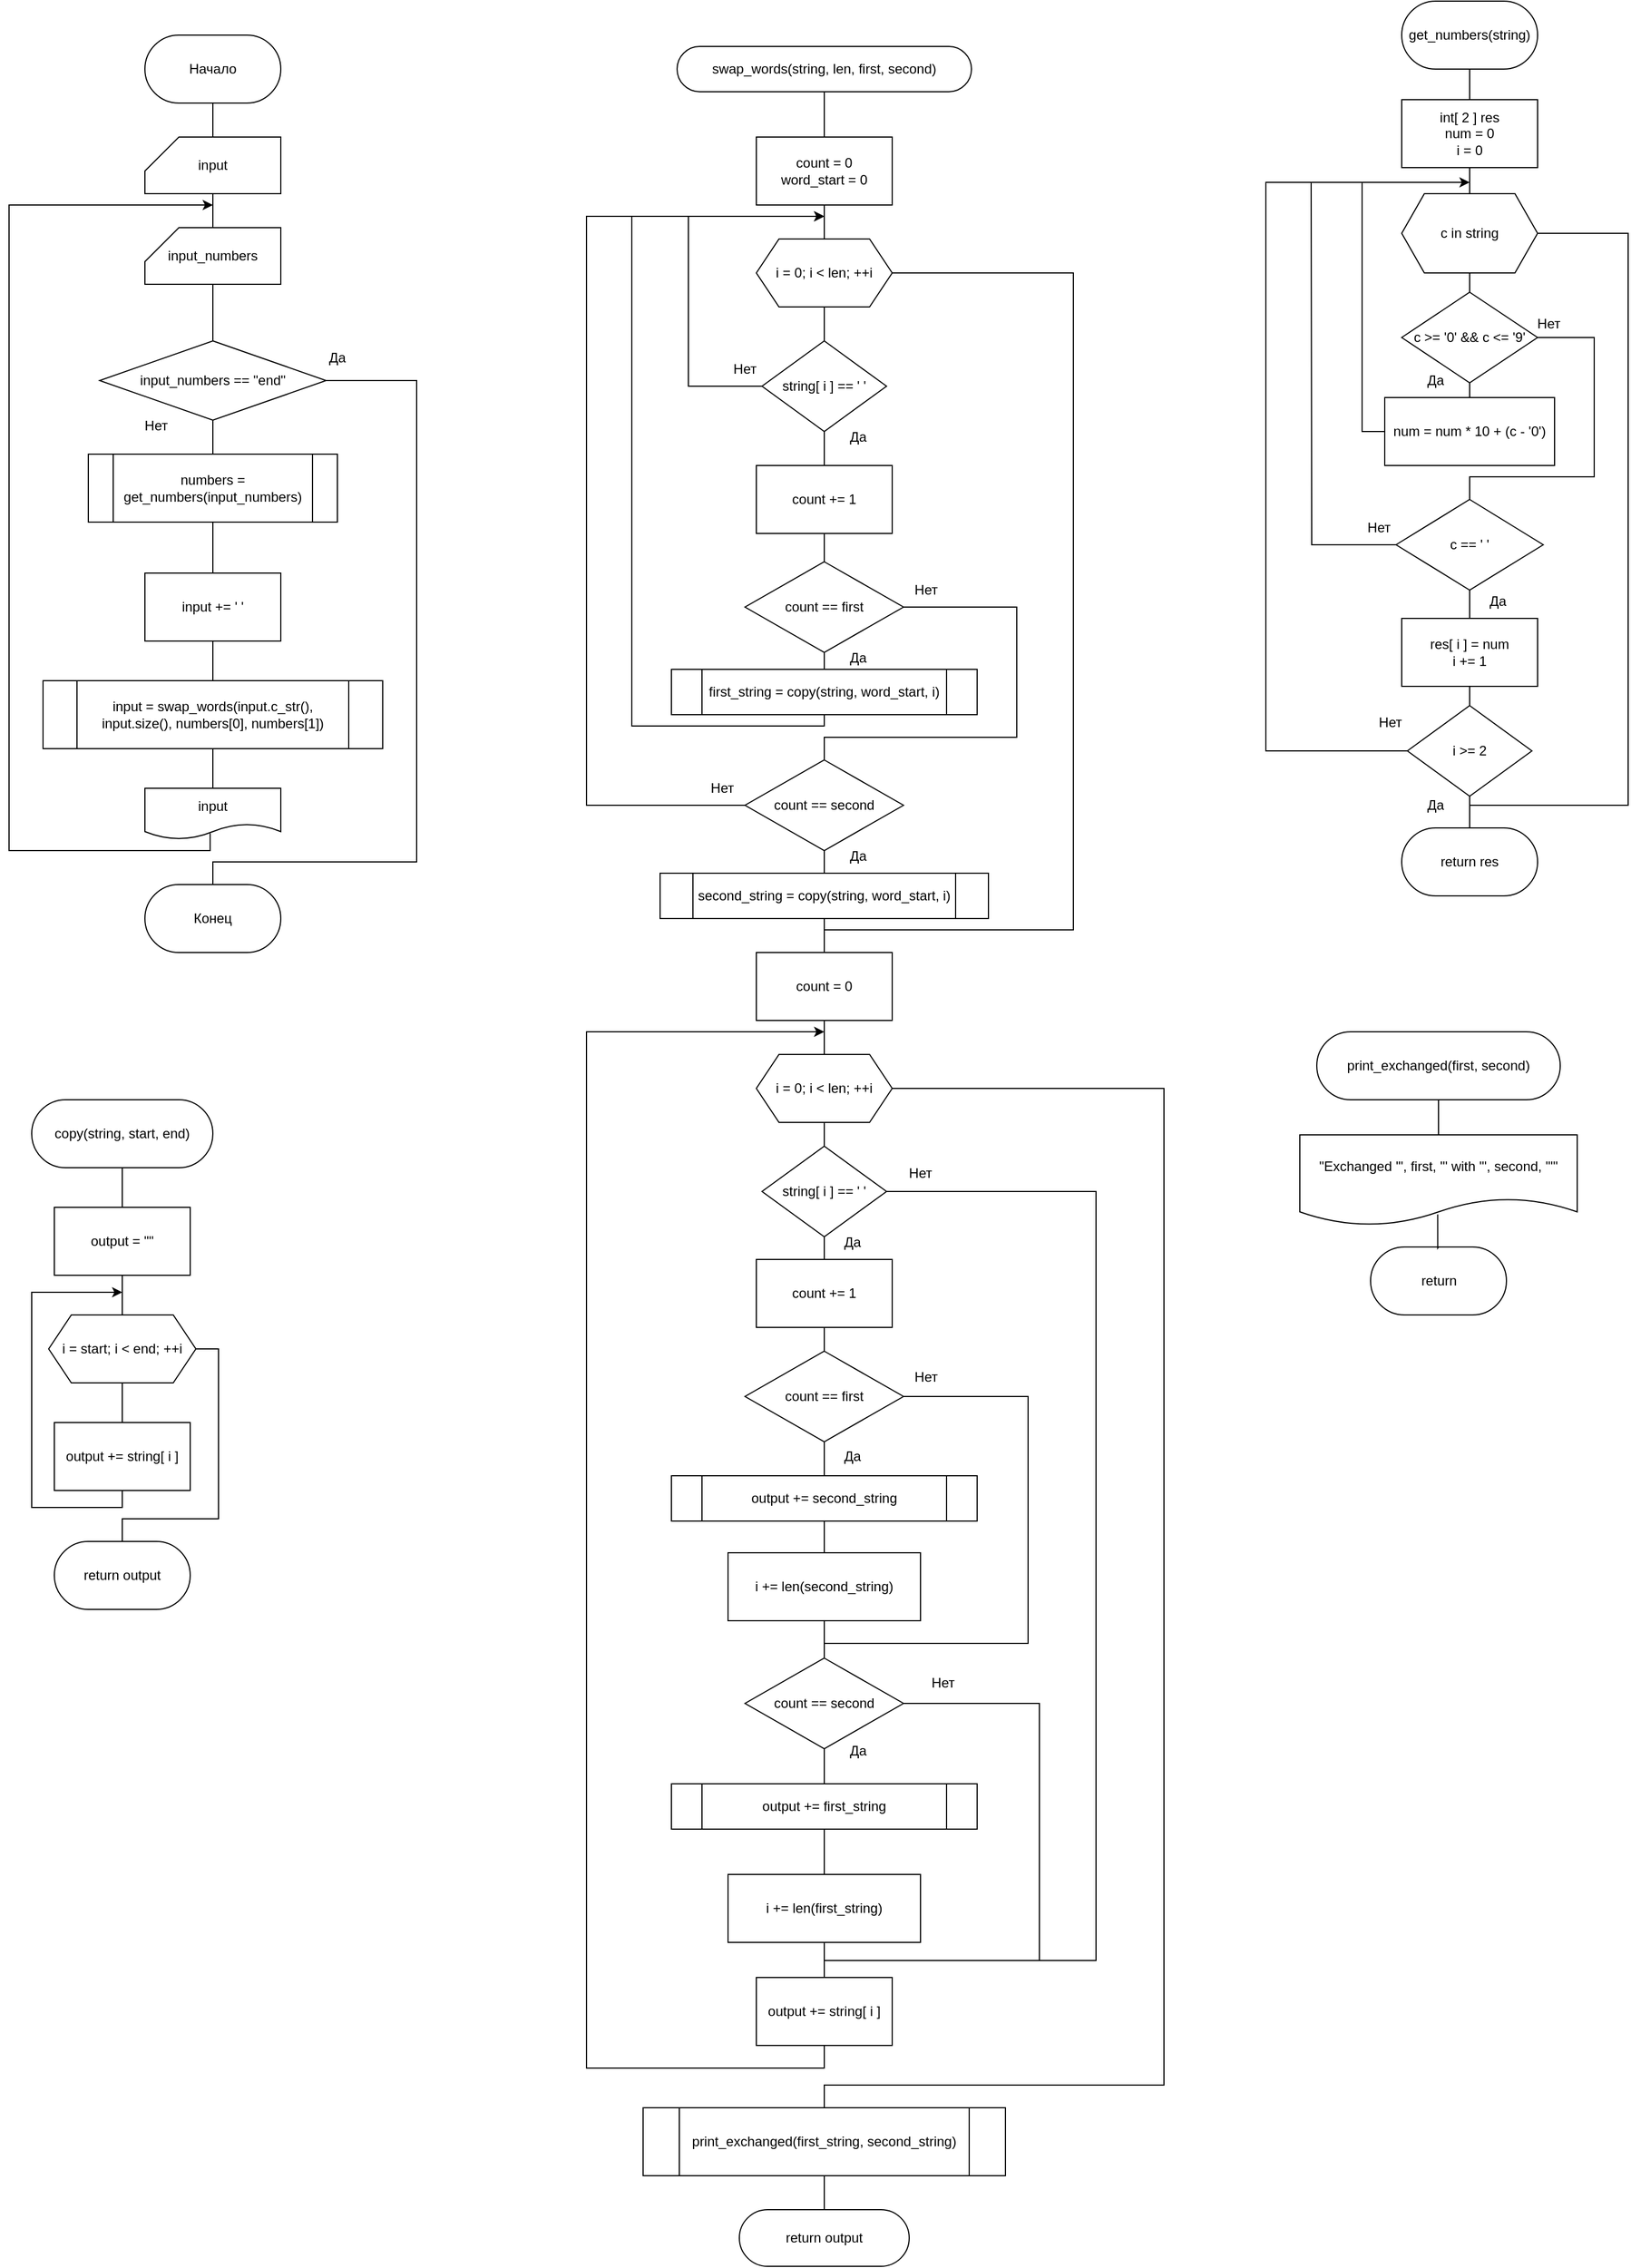 <mxfile version="21.0.6" type="device"><diagram id="POIDSK1yg0COuL8Pw3rK" name="Страница 1"><mxGraphModel dx="646" dy="357" grid="1" gridSize="10" guides="1" tooltips="1" connect="1" arrows="1" fold="1" page="1" pageScale="1" pageWidth="827" pageHeight="1169" math="0" shadow="0"><root><mxCell id="0"/><mxCell id="1" parent="0"/><mxCell id="yhi9LNw0S4OucdPFhqAO-11" style="edgeStyle=orthogonalEdgeStyle;rounded=0;orthogonalLoop=1;jettySize=auto;html=1;exitX=0.5;exitY=1;exitDx=0;exitDy=0;entryX=0.5;entryY=0;entryDx=0;entryDy=0;entryPerimeter=0;endArrow=none;endFill=0;" parent="1" source="yhi9LNw0S4OucdPFhqAO-1" target="yhi9LNw0S4OucdPFhqAO-5" edge="1"><mxGeometry relative="1" as="geometry"/></mxCell><mxCell id="yhi9LNw0S4OucdPFhqAO-1" value="Начало" style="rounded=1;whiteSpace=wrap;html=1;arcSize=50;" parent="1" vertex="1"><mxGeometry x="190" y="50" width="120" height="60" as="geometry"/></mxCell><mxCell id="yhi9LNw0S4OucdPFhqAO-2" value="Конец" style="rounded=1;whiteSpace=wrap;html=1;arcSize=50;" parent="1" vertex="1"><mxGeometry x="190" y="800" width="120" height="60" as="geometry"/></mxCell><mxCell id="yhi9LNw0S4OucdPFhqAO-13" style="edgeStyle=orthogonalEdgeStyle;rounded=0;orthogonalLoop=1;jettySize=auto;html=1;exitX=0.5;exitY=1;exitDx=0;exitDy=0;exitPerimeter=0;entryX=0.5;entryY=0;entryDx=0;entryDy=0;endArrow=none;endFill=0;" parent="1" source="yhi9LNw0S4OucdPFhqAO-3" target="yhi9LNw0S4OucdPFhqAO-6" edge="1"><mxGeometry relative="1" as="geometry"/></mxCell><mxCell id="yhi9LNw0S4OucdPFhqAO-3" value="input_numbers" style="shape=card;whiteSpace=wrap;html=1;" parent="1" vertex="1"><mxGeometry x="190" y="220" width="120" height="50" as="geometry"/></mxCell><mxCell id="yhi9LNw0S4OucdPFhqAO-12" style="edgeStyle=orthogonalEdgeStyle;rounded=0;orthogonalLoop=1;jettySize=auto;html=1;exitX=0.5;exitY=1;exitDx=0;exitDy=0;exitPerimeter=0;entryX=0.5;entryY=0;entryDx=0;entryDy=0;entryPerimeter=0;endArrow=none;endFill=0;" parent="1" source="yhi9LNw0S4OucdPFhqAO-5" target="yhi9LNw0S4OucdPFhqAO-3" edge="1"><mxGeometry relative="1" as="geometry"/></mxCell><mxCell id="yhi9LNw0S4OucdPFhqAO-5" value="input" style="shape=card;whiteSpace=wrap;html=1;" parent="1" vertex="1"><mxGeometry x="190" y="140" width="120" height="50" as="geometry"/></mxCell><mxCell id="yhi9LNw0S4OucdPFhqAO-14" style="edgeStyle=orthogonalEdgeStyle;rounded=0;orthogonalLoop=1;jettySize=auto;html=1;exitX=0.5;exitY=1;exitDx=0;exitDy=0;endArrow=none;endFill=0;" parent="1" source="yhi9LNw0S4OucdPFhqAO-6" target="yhi9LNw0S4OucdPFhqAO-7" edge="1"><mxGeometry relative="1" as="geometry"/></mxCell><mxCell id="yhi9LNw0S4OucdPFhqAO-21" style="edgeStyle=orthogonalEdgeStyle;rounded=0;orthogonalLoop=1;jettySize=auto;html=1;entryX=0.5;entryY=0;entryDx=0;entryDy=0;endArrow=none;endFill=0;" parent="1" source="yhi9LNw0S4OucdPFhqAO-6" target="yhi9LNw0S4OucdPFhqAO-2" edge="1"><mxGeometry relative="1" as="geometry"><Array as="points"><mxPoint x="430" y="355"/><mxPoint x="430" y="780"/><mxPoint x="250" y="780"/></Array></mxGeometry></mxCell><mxCell id="yhi9LNw0S4OucdPFhqAO-6" value="input_numbers == &quot;end&quot;" style="rhombus;whiteSpace=wrap;html=1;" parent="1" vertex="1"><mxGeometry x="150" y="320" width="200" height="70" as="geometry"/></mxCell><mxCell id="yhi9LNw0S4OucdPFhqAO-15" style="edgeStyle=orthogonalEdgeStyle;rounded=0;orthogonalLoop=1;jettySize=auto;html=1;exitX=0.5;exitY=1;exitDx=0;exitDy=0;entryX=0.5;entryY=0;entryDx=0;entryDy=0;endArrow=none;endFill=0;" parent="1" source="yhi9LNw0S4OucdPFhqAO-7" target="yhi9LNw0S4OucdPFhqAO-10" edge="1"><mxGeometry relative="1" as="geometry"/></mxCell><mxCell id="yhi9LNw0S4OucdPFhqAO-7" value="numbers = get_numbers(input_numbers)" style="shape=process;whiteSpace=wrap;html=1;backgroundOutline=1;" parent="1" vertex="1"><mxGeometry x="140" y="420" width="220" height="60" as="geometry"/></mxCell><mxCell id="yhi9LNw0S4OucdPFhqAO-17" style="edgeStyle=orthogonalEdgeStyle;rounded=0;orthogonalLoop=1;jettySize=auto;html=1;exitX=0.5;exitY=1;exitDx=0;exitDy=0;entryX=0.5;entryY=0;entryDx=0;entryDy=0;endArrow=none;endFill=0;" parent="1" source="yhi9LNw0S4OucdPFhqAO-8" target="yhi9LNw0S4OucdPFhqAO-9" edge="1"><mxGeometry relative="1" as="geometry"/></mxCell><mxCell id="yhi9LNw0S4OucdPFhqAO-8" value="input = swap_words(input.c_str(), input.size(), numbers[0], numbers[1])" style="shape=process;whiteSpace=wrap;html=1;backgroundOutline=1;" parent="1" vertex="1"><mxGeometry x="100" y="620" width="300" height="60" as="geometry"/></mxCell><mxCell id="yhi9LNw0S4OucdPFhqAO-20" style="edgeStyle=orthogonalEdgeStyle;rounded=0;orthogonalLoop=1;jettySize=auto;html=1;exitX=0.48;exitY=0.882;exitDx=0;exitDy=0;exitPerimeter=0;" parent="1" source="yhi9LNw0S4OucdPFhqAO-9" edge="1"><mxGeometry relative="1" as="geometry"><mxPoint x="250" y="200" as="targetPoint"/><Array as="points"><mxPoint x="248" y="770"/><mxPoint x="70" y="770"/><mxPoint x="70" y="200"/></Array></mxGeometry></mxCell><mxCell id="yhi9LNw0S4OucdPFhqAO-9" value="input" style="shape=document;whiteSpace=wrap;html=1;boundedLbl=1;" parent="1" vertex="1"><mxGeometry x="190" y="715" width="120" height="45" as="geometry"/></mxCell><mxCell id="yhi9LNw0S4OucdPFhqAO-16" style="edgeStyle=orthogonalEdgeStyle;rounded=0;orthogonalLoop=1;jettySize=auto;html=1;exitX=0.5;exitY=1;exitDx=0;exitDy=0;entryX=0.5;entryY=0;entryDx=0;entryDy=0;endArrow=none;endFill=0;" parent="1" source="yhi9LNw0S4OucdPFhqAO-10" target="yhi9LNw0S4OucdPFhqAO-8" edge="1"><mxGeometry relative="1" as="geometry"/></mxCell><mxCell id="yhi9LNw0S4OucdPFhqAO-10" value="input += ' '" style="rounded=0;whiteSpace=wrap;html=1;" parent="1" vertex="1"><mxGeometry x="190" y="525" width="120" height="60" as="geometry"/></mxCell><mxCell id="yhi9LNw0S4OucdPFhqAO-22" value="Да" style="text;html=1;strokeColor=none;fillColor=none;align=center;verticalAlign=middle;whiteSpace=wrap;rounded=0;" parent="1" vertex="1"><mxGeometry x="330" y="320" width="60" height="30" as="geometry"/></mxCell><mxCell id="yhi9LNw0S4OucdPFhqAO-23" value="Нет" style="text;html=1;strokeColor=none;fillColor=none;align=center;verticalAlign=middle;whiteSpace=wrap;rounded=0;" parent="1" vertex="1"><mxGeometry x="170" y="380" width="60" height="30" as="geometry"/></mxCell><mxCell id="dDMzZb2ftROIv1ziWnMI-1" style="edgeStyle=orthogonalEdgeStyle;rounded=0;orthogonalLoop=1;jettySize=auto;html=1;exitX=0.5;exitY=1;exitDx=0;exitDy=0;entryX=0.5;entryY=0;entryDx=0;entryDy=0;endArrow=none;endFill=0;" parent="1" source="yhi9LNw0S4OucdPFhqAO-24" target="yhi9LNw0S4OucdPFhqAO-27" edge="1"><mxGeometry relative="1" as="geometry"/></mxCell><mxCell id="yhi9LNw0S4OucdPFhqAO-24" value="swap_words(string, len, first, second)" style="rounded=1;whiteSpace=wrap;html=1;arcSize=50;" parent="1" vertex="1"><mxGeometry x="660" y="60" width="260" height="40" as="geometry"/></mxCell><mxCell id="dDMzZb2ftROIv1ziWnMI-3" value="" style="edgeStyle=orthogonalEdgeStyle;rounded=0;orthogonalLoop=1;jettySize=auto;html=1;endArrow=none;endFill=0;" parent="1" source="yhi9LNw0S4OucdPFhqAO-26" target="yhi9LNw0S4OucdPFhqAO-28" edge="1"><mxGeometry relative="1" as="geometry"/></mxCell><mxCell id="dDMzZb2ftROIv1ziWnMI-23" style="edgeStyle=orthogonalEdgeStyle;rounded=0;orthogonalLoop=1;jettySize=auto;html=1;exitX=1;exitY=0.5;exitDx=0;exitDy=0;entryX=0.5;entryY=0;entryDx=0;entryDy=0;endArrow=none;endFill=0;" parent="1" source="yhi9LNw0S4OucdPFhqAO-26" target="yhi9LNw0S4OucdPFhqAO-38" edge="1"><mxGeometry relative="1" as="geometry"><mxPoint x="970" y="872.222" as="targetPoint"/><Array as="points"><mxPoint x="1010" y="260"/><mxPoint x="1010" y="840"/><mxPoint x="790" y="840"/></Array></mxGeometry></mxCell><mxCell id="yhi9LNw0S4OucdPFhqAO-26" value="i = 0; i &amp;lt; len; ++i" style="shape=hexagon;perimeter=hexagonPerimeter2;whiteSpace=wrap;html=1;fixedSize=1;" parent="1" vertex="1"><mxGeometry x="730" y="230" width="120" height="60" as="geometry"/></mxCell><mxCell id="dDMzZb2ftROIv1ziWnMI-2" style="edgeStyle=orthogonalEdgeStyle;rounded=0;orthogonalLoop=1;jettySize=auto;html=1;exitX=0.5;exitY=1;exitDx=0;exitDy=0;entryX=0.5;entryY=0;entryDx=0;entryDy=0;endArrow=none;endFill=0;" parent="1" source="yhi9LNw0S4OucdPFhqAO-27" target="yhi9LNw0S4OucdPFhqAO-26" edge="1"><mxGeometry relative="1" as="geometry"/></mxCell><mxCell id="yhi9LNw0S4OucdPFhqAO-27" value="count = 0&lt;br&gt;word_start = 0" style="rounded=0;whiteSpace=wrap;html=1;" parent="1" vertex="1"><mxGeometry x="730" y="140" width="120" height="60" as="geometry"/></mxCell><mxCell id="dDMzZb2ftROIv1ziWnMI-4" style="edgeStyle=orthogonalEdgeStyle;rounded=0;orthogonalLoop=1;jettySize=auto;html=1;exitX=0.5;exitY=1;exitDx=0;exitDy=0;entryX=0.5;entryY=0;entryDx=0;entryDy=0;endArrow=none;endFill=0;" parent="1" source="yhi9LNw0S4OucdPFhqAO-28" target="yhi9LNw0S4OucdPFhqAO-29" edge="1"><mxGeometry relative="1" as="geometry"/></mxCell><mxCell id="dDMzZb2ftROIv1ziWnMI-16" style="edgeStyle=orthogonalEdgeStyle;rounded=0;orthogonalLoop=1;jettySize=auto;html=1;exitX=0;exitY=0.5;exitDx=0;exitDy=0;endArrow=none;endFill=0;" parent="1" source="yhi9LNw0S4OucdPFhqAO-28" edge="1"><mxGeometry relative="1" as="geometry"><mxPoint x="620" y="210" as="targetPoint"/><Array as="points"><mxPoint x="670" y="360"/><mxPoint x="670" y="210"/></Array></mxGeometry></mxCell><mxCell id="yhi9LNw0S4OucdPFhqAO-28" value="string[ i ] == ' '" style="rhombus;whiteSpace=wrap;html=1;" parent="1" vertex="1"><mxGeometry x="735" y="320" width="110" height="80" as="geometry"/></mxCell><mxCell id="dDMzZb2ftROIv1ziWnMI-5" style="edgeStyle=orthogonalEdgeStyle;rounded=0;orthogonalLoop=1;jettySize=auto;html=1;exitX=0.5;exitY=1;exitDx=0;exitDy=0;entryX=0.5;entryY=0;entryDx=0;entryDy=0;endArrow=none;endFill=0;" parent="1" source="yhi9LNw0S4OucdPFhqAO-29" target="yhi9LNw0S4OucdPFhqAO-30" edge="1"><mxGeometry relative="1" as="geometry"/></mxCell><mxCell id="yhi9LNw0S4OucdPFhqAO-29" value="count += 1" style="rounded=0;whiteSpace=wrap;html=1;" parent="1" vertex="1"><mxGeometry x="730" y="430" width="120" height="60" as="geometry"/></mxCell><mxCell id="dDMzZb2ftROIv1ziWnMI-6" style="edgeStyle=orthogonalEdgeStyle;rounded=0;orthogonalLoop=1;jettySize=auto;html=1;exitX=0.5;exitY=1;exitDx=0;exitDy=0;entryX=0.5;entryY=0;entryDx=0;entryDy=0;endArrow=none;endFill=0;" parent="1" source="yhi9LNw0S4OucdPFhqAO-30" target="yhi9LNw0S4OucdPFhqAO-31" edge="1"><mxGeometry relative="1" as="geometry"/></mxCell><mxCell id="dDMzZb2ftROIv1ziWnMI-8" style="edgeStyle=orthogonalEdgeStyle;rounded=0;orthogonalLoop=1;jettySize=auto;html=1;exitX=1;exitY=0.5;exitDx=0;exitDy=0;entryX=0.5;entryY=0;entryDx=0;entryDy=0;endArrow=none;endFill=0;" parent="1" source="yhi9LNw0S4OucdPFhqAO-30" target="yhi9LNw0S4OucdPFhqAO-32" edge="1"><mxGeometry relative="1" as="geometry"><Array as="points"><mxPoint x="960" y="555"/><mxPoint x="960" y="670"/><mxPoint x="790" y="670"/></Array></mxGeometry></mxCell><mxCell id="yhi9LNw0S4OucdPFhqAO-30" value="count == first" style="rhombus;whiteSpace=wrap;html=1;" parent="1" vertex="1"><mxGeometry x="720" y="515" width="140" height="80" as="geometry"/></mxCell><mxCell id="dDMzZb2ftROIv1ziWnMI-11" style="edgeStyle=orthogonalEdgeStyle;rounded=0;orthogonalLoop=1;jettySize=auto;html=1;exitX=0.5;exitY=1;exitDx=0;exitDy=0;" parent="1" source="yhi9LNw0S4OucdPFhqAO-31" edge="1"><mxGeometry relative="1" as="geometry"><mxPoint x="790" y="210" as="targetPoint"/><Array as="points"><mxPoint x="790" y="660"/><mxPoint x="620" y="660"/><mxPoint x="620" y="210"/></Array></mxGeometry></mxCell><mxCell id="yhi9LNw0S4OucdPFhqAO-31" value="first_string = copy(string, word_start, i)" style="shape=process;whiteSpace=wrap;html=1;backgroundOutline=1;" parent="1" vertex="1"><mxGeometry x="655" y="610" width="270" height="40" as="geometry"/></mxCell><mxCell id="dDMzZb2ftROIv1ziWnMI-9" style="edgeStyle=orthogonalEdgeStyle;rounded=0;orthogonalLoop=1;jettySize=auto;html=1;exitX=0.5;exitY=1;exitDx=0;exitDy=0;entryX=0.5;entryY=0;entryDx=0;entryDy=0;endArrow=none;endFill=0;" parent="1" source="yhi9LNw0S4OucdPFhqAO-32" target="yhi9LNw0S4OucdPFhqAO-33" edge="1"><mxGeometry relative="1" as="geometry"/></mxCell><mxCell id="dDMzZb2ftROIv1ziWnMI-14" style="edgeStyle=orthogonalEdgeStyle;rounded=0;orthogonalLoop=1;jettySize=auto;html=1;exitX=0;exitY=0.5;exitDx=0;exitDy=0;" parent="1" source="yhi9LNw0S4OucdPFhqAO-32" edge="1"><mxGeometry relative="1" as="geometry"><mxPoint x="790" y="210" as="targetPoint"/><Array as="points"><mxPoint x="580" y="730"/><mxPoint x="580" y="210"/></Array></mxGeometry></mxCell><mxCell id="yhi9LNw0S4OucdPFhqAO-32" value="count == second" style="rhombus;whiteSpace=wrap;html=1;" parent="1" vertex="1"><mxGeometry x="720" y="690" width="140" height="80" as="geometry"/></mxCell><mxCell id="dDMzZb2ftROIv1ziWnMI-10" style="edgeStyle=orthogonalEdgeStyle;rounded=0;orthogonalLoop=1;jettySize=auto;html=1;exitX=0.5;exitY=1;exitDx=0;exitDy=0;entryX=0.5;entryY=0;entryDx=0;entryDy=0;endArrow=none;endFill=0;" parent="1" source="yhi9LNw0S4OucdPFhqAO-33" target="yhi9LNw0S4OucdPFhqAO-38" edge="1"><mxGeometry relative="1" as="geometry"/></mxCell><mxCell id="yhi9LNw0S4OucdPFhqAO-33" value="second_string = copy(string, word_start, i)" style="shape=process;whiteSpace=wrap;html=1;backgroundOutline=1;" parent="1" vertex="1"><mxGeometry x="645" y="790" width="290" height="40" as="geometry"/></mxCell><mxCell id="dDMzZb2ftROIv1ziWnMI-25" style="edgeStyle=orthogonalEdgeStyle;rounded=0;orthogonalLoop=1;jettySize=auto;html=1;exitX=0.5;exitY=1;exitDx=0;exitDy=0;entryX=0.5;entryY=0;entryDx=0;entryDy=0;endArrow=none;endFill=0;" parent="1" source="yhi9LNw0S4OucdPFhqAO-34" target="yhi9LNw0S4OucdPFhqAO-36" edge="1"><mxGeometry relative="1" as="geometry"/></mxCell><mxCell id="dDMzZb2ftROIv1ziWnMI-38" style="edgeStyle=orthogonalEdgeStyle;rounded=0;orthogonalLoop=1;jettySize=auto;html=1;exitX=1;exitY=0.5;exitDx=0;exitDy=0;endArrow=none;endFill=0;entryX=0.5;entryY=0;entryDx=0;entryDy=0;" parent="1" source="yhi9LNw0S4OucdPFhqAO-34" target="9xX7VQITyvpJIPBMeSj--1" edge="1"><mxGeometry relative="1" as="geometry"><Array as="points"><mxPoint x="1090" y="980"/><mxPoint x="1090" y="1860"/><mxPoint x="790" y="1860"/></Array><mxPoint x="820" y="1870" as="targetPoint"/></mxGeometry></mxCell><mxCell id="yhi9LNw0S4OucdPFhqAO-34" value="i = 0; i &amp;lt; len; ++i" style="shape=hexagon;perimeter=hexagonPerimeter2;whiteSpace=wrap;html=1;fixedSize=1;" parent="1" vertex="1"><mxGeometry x="730" y="950" width="120" height="60" as="geometry"/></mxCell><mxCell id="dDMzZb2ftROIv1ziWnMI-26" style="edgeStyle=orthogonalEdgeStyle;rounded=0;orthogonalLoop=1;jettySize=auto;html=1;exitX=0.5;exitY=1;exitDx=0;exitDy=0;entryX=0.5;entryY=0;entryDx=0;entryDy=0;endArrow=none;endFill=0;" parent="1" source="yhi9LNw0S4OucdPFhqAO-36" target="yhi9LNw0S4OucdPFhqAO-37" edge="1"><mxGeometry relative="1" as="geometry"/></mxCell><mxCell id="dDMzZb2ftROIv1ziWnMI-35" style="edgeStyle=orthogonalEdgeStyle;rounded=0;orthogonalLoop=1;jettySize=auto;html=1;exitX=1;exitY=0.5;exitDx=0;exitDy=0;entryX=0.5;entryY=0;entryDx=0;entryDy=0;endArrow=none;endFill=0;" parent="1" source="yhi9LNw0S4OucdPFhqAO-36" target="yhi9LNw0S4OucdPFhqAO-46" edge="1"><mxGeometry relative="1" as="geometry"><Array as="points"><mxPoint x="1030" y="1071"/><mxPoint x="1030" y="1750"/><mxPoint x="790" y="1750"/></Array></mxGeometry></mxCell><mxCell id="yhi9LNw0S4OucdPFhqAO-36" value="string[ i ] == ' '" style="rhombus;whiteSpace=wrap;html=1;" parent="1" vertex="1"><mxGeometry x="735" y="1031" width="110" height="80" as="geometry"/></mxCell><mxCell id="dDMzZb2ftROIv1ziWnMI-28" style="edgeStyle=orthogonalEdgeStyle;rounded=0;orthogonalLoop=1;jettySize=auto;html=1;exitX=0.5;exitY=1;exitDx=0;exitDy=0;entryX=0.5;entryY=0;entryDx=0;entryDy=0;endArrow=none;endFill=0;" parent="1" source="yhi9LNw0S4OucdPFhqAO-37" target="yhi9LNw0S4OucdPFhqAO-39" edge="1"><mxGeometry relative="1" as="geometry"/></mxCell><mxCell id="yhi9LNw0S4OucdPFhqAO-37" value="count += 1" style="rounded=0;whiteSpace=wrap;html=1;" parent="1" vertex="1"><mxGeometry x="730" y="1131" width="120" height="60" as="geometry"/></mxCell><mxCell id="dDMzZb2ftROIv1ziWnMI-24" style="edgeStyle=orthogonalEdgeStyle;rounded=0;orthogonalLoop=1;jettySize=auto;html=1;exitX=0.5;exitY=1;exitDx=0;exitDy=0;entryX=0.5;entryY=0;entryDx=0;entryDy=0;endArrow=none;endFill=0;" parent="1" source="yhi9LNw0S4OucdPFhqAO-38" target="yhi9LNw0S4OucdPFhqAO-34" edge="1"><mxGeometry relative="1" as="geometry"/></mxCell><mxCell id="yhi9LNw0S4OucdPFhqAO-38" value="count = 0" style="rounded=0;whiteSpace=wrap;html=1;" parent="1" vertex="1"><mxGeometry x="730" y="860" width="120" height="60" as="geometry"/></mxCell><mxCell id="dDMzZb2ftROIv1ziWnMI-29" style="edgeStyle=orthogonalEdgeStyle;rounded=0;orthogonalLoop=1;jettySize=auto;html=1;exitX=0.5;exitY=1;exitDx=0;exitDy=0;entryX=0.5;entryY=0;entryDx=0;entryDy=0;endArrow=none;endFill=0;" parent="1" source="yhi9LNw0S4OucdPFhqAO-39" target="yhi9LNw0S4OucdPFhqAO-40" edge="1"><mxGeometry relative="1" as="geometry"/></mxCell><mxCell id="dDMzZb2ftROIv1ziWnMI-40" style="edgeStyle=orthogonalEdgeStyle;rounded=0;orthogonalLoop=1;jettySize=auto;html=1;exitX=1;exitY=0.5;exitDx=0;exitDy=0;endArrow=none;endFill=0;" parent="1" source="yhi9LNw0S4OucdPFhqAO-39" edge="1"><mxGeometry relative="1" as="geometry"><mxPoint x="790" y="1470" as="targetPoint"/><Array as="points"><mxPoint x="970" y="1252"/><mxPoint x="970" y="1470"/></Array></mxGeometry></mxCell><mxCell id="yhi9LNw0S4OucdPFhqAO-39" value="count == first" style="rhombus;whiteSpace=wrap;html=1;" parent="1" vertex="1"><mxGeometry x="720" y="1212" width="140" height="80" as="geometry"/></mxCell><mxCell id="dDMzZb2ftROIv1ziWnMI-30" value="" style="edgeStyle=orthogonalEdgeStyle;rounded=0;orthogonalLoop=1;jettySize=auto;html=1;endArrow=none;endFill=0;" parent="1" source="yhi9LNw0S4OucdPFhqAO-40" target="yhi9LNw0S4OucdPFhqAO-43" edge="1"><mxGeometry relative="1" as="geometry"/></mxCell><mxCell id="yhi9LNw0S4OucdPFhqAO-40" value="output += second_string" style="shape=process;whiteSpace=wrap;html=1;backgroundOutline=1;" parent="1" vertex="1"><mxGeometry x="655" y="1322" width="270" height="40" as="geometry"/></mxCell><mxCell id="dDMzZb2ftROIv1ziWnMI-33" style="edgeStyle=orthogonalEdgeStyle;rounded=0;orthogonalLoop=1;jettySize=auto;html=1;exitX=0.5;exitY=1;exitDx=0;exitDy=0;entryX=0.5;entryY=0;entryDx=0;entryDy=0;endArrow=none;endFill=0;" parent="1" source="yhi9LNw0S4OucdPFhqAO-41" target="yhi9LNw0S4OucdPFhqAO-44" edge="1"><mxGeometry relative="1" as="geometry"/></mxCell><mxCell id="dDMzZb2ftROIv1ziWnMI-37" style="edgeStyle=orthogonalEdgeStyle;rounded=0;orthogonalLoop=1;jettySize=auto;html=1;exitX=1;exitY=0.5;exitDx=0;exitDy=0;entryX=0.5;entryY=0;entryDx=0;entryDy=0;endArrow=none;endFill=0;" parent="1" source="yhi9LNw0S4OucdPFhqAO-41" target="yhi9LNw0S4OucdPFhqAO-46" edge="1"><mxGeometry relative="1" as="geometry"><Array as="points"><mxPoint x="980" y="1523"/><mxPoint x="980" y="1750"/><mxPoint x="790" y="1750"/></Array></mxGeometry></mxCell><mxCell id="yhi9LNw0S4OucdPFhqAO-41" value="count == second" style="rhombus;whiteSpace=wrap;html=1;" parent="1" vertex="1"><mxGeometry x="720" y="1483" width="140" height="80" as="geometry"/></mxCell><mxCell id="dDMzZb2ftROIv1ziWnMI-32" value="" style="edgeStyle=orthogonalEdgeStyle;rounded=0;orthogonalLoop=1;jettySize=auto;html=1;endArrow=none;endFill=0;" parent="1" source="yhi9LNw0S4OucdPFhqAO-43" target="yhi9LNw0S4OucdPFhqAO-41" edge="1"><mxGeometry relative="1" as="geometry"/></mxCell><mxCell id="yhi9LNw0S4OucdPFhqAO-43" value="i += len(second_string)" style="rounded=0;whiteSpace=wrap;html=1;" parent="1" vertex="1"><mxGeometry x="705" y="1390" width="170" height="60" as="geometry"/></mxCell><mxCell id="dDMzZb2ftROIv1ziWnMI-34" value="" style="edgeStyle=orthogonalEdgeStyle;rounded=0;orthogonalLoop=1;jettySize=auto;html=1;endArrow=none;endFill=0;" parent="1" source="yhi9LNw0S4OucdPFhqAO-44" target="yhi9LNw0S4OucdPFhqAO-45" edge="1"><mxGeometry relative="1" as="geometry"/></mxCell><mxCell id="yhi9LNw0S4OucdPFhqAO-44" value="output += first_string" style="shape=process;whiteSpace=wrap;html=1;backgroundOutline=1;" parent="1" vertex="1"><mxGeometry x="655" y="1594" width="270" height="40" as="geometry"/></mxCell><mxCell id="dDMzZb2ftROIv1ziWnMI-36" style="edgeStyle=orthogonalEdgeStyle;rounded=0;orthogonalLoop=1;jettySize=auto;html=1;exitX=0.5;exitY=1;exitDx=0;exitDy=0;entryX=0.5;entryY=0;entryDx=0;entryDy=0;endArrow=none;endFill=0;" parent="1" source="yhi9LNw0S4OucdPFhqAO-45" target="yhi9LNw0S4OucdPFhqAO-46" edge="1"><mxGeometry relative="1" as="geometry"/></mxCell><mxCell id="yhi9LNw0S4OucdPFhqAO-45" value="i += len(first_string)" style="rounded=0;whiteSpace=wrap;html=1;" parent="1" vertex="1"><mxGeometry x="705" y="1674" width="170" height="60" as="geometry"/></mxCell><mxCell id="dDMzZb2ftROIv1ziWnMI-39" style="edgeStyle=orthogonalEdgeStyle;rounded=0;orthogonalLoop=1;jettySize=auto;html=1;exitX=0.5;exitY=1;exitDx=0;exitDy=0;" parent="1" source="yhi9LNw0S4OucdPFhqAO-46" edge="1"><mxGeometry relative="1" as="geometry"><mxPoint x="790" y="930" as="targetPoint"/><Array as="points"><mxPoint x="790" y="1845"/><mxPoint x="580" y="1845"/><mxPoint x="580" y="930"/></Array></mxGeometry></mxCell><mxCell id="yhi9LNw0S4OucdPFhqAO-46" value="output += string[ i ]" style="rounded=0;whiteSpace=wrap;html=1;" parent="1" vertex="1"><mxGeometry x="730" y="1765" width="120" height="60" as="geometry"/></mxCell><mxCell id="yhi9LNw0S4OucdPFhqAO-47" value="return output" style="rounded=1;whiteSpace=wrap;html=1;arcSize=50;" parent="1" vertex="1"><mxGeometry x="715" y="1970" width="150" height="50" as="geometry"/></mxCell><mxCell id="dDMzZb2ftROIv1ziWnMI-17" value="Да" style="text;html=1;strokeColor=none;fillColor=none;align=center;verticalAlign=middle;whiteSpace=wrap;rounded=0;" parent="1" vertex="1"><mxGeometry x="790" y="390" width="60" height="30" as="geometry"/></mxCell><mxCell id="dDMzZb2ftROIv1ziWnMI-18" value="Да" style="text;html=1;strokeColor=none;fillColor=none;align=center;verticalAlign=middle;whiteSpace=wrap;rounded=0;" parent="1" vertex="1"><mxGeometry x="790" y="585" width="60" height="30" as="geometry"/></mxCell><mxCell id="dDMzZb2ftROIv1ziWnMI-19" value="Да" style="text;html=1;strokeColor=none;fillColor=none;align=center;verticalAlign=middle;whiteSpace=wrap;rounded=0;" parent="1" vertex="1"><mxGeometry x="790" y="760" width="60" height="30" as="geometry"/></mxCell><mxCell id="dDMzZb2ftROIv1ziWnMI-20" value="Нет" style="text;html=1;strokeColor=none;fillColor=none;align=center;verticalAlign=middle;whiteSpace=wrap;rounded=0;" parent="1" vertex="1"><mxGeometry x="670" y="700" width="60" height="30" as="geometry"/></mxCell><mxCell id="dDMzZb2ftROIv1ziWnMI-21" value="Нет" style="text;html=1;strokeColor=none;fillColor=none;align=center;verticalAlign=middle;whiteSpace=wrap;rounded=0;" parent="1" vertex="1"><mxGeometry x="850" y="525" width="60" height="30" as="geometry"/></mxCell><mxCell id="dDMzZb2ftROIv1ziWnMI-22" value="Нет" style="text;html=1;strokeColor=none;fillColor=none;align=center;verticalAlign=middle;whiteSpace=wrap;rounded=0;" parent="1" vertex="1"><mxGeometry x="690" y="330" width="60" height="30" as="geometry"/></mxCell><mxCell id="dDMzZb2ftROIv1ziWnMI-41" value="Да" style="text;html=1;strokeColor=none;fillColor=none;align=center;verticalAlign=middle;whiteSpace=wrap;rounded=0;" parent="1" vertex="1"><mxGeometry x="785" y="1101" width="60" height="30" as="geometry"/></mxCell><mxCell id="dDMzZb2ftROIv1ziWnMI-42" value="Да" style="text;html=1;strokeColor=none;fillColor=none;align=center;verticalAlign=middle;whiteSpace=wrap;rounded=0;" parent="1" vertex="1"><mxGeometry x="785" y="1290" width="60" height="30" as="geometry"/></mxCell><mxCell id="dDMzZb2ftROIv1ziWnMI-43" value="Да" style="text;html=1;strokeColor=none;fillColor=none;align=center;verticalAlign=middle;whiteSpace=wrap;rounded=0;" parent="1" vertex="1"><mxGeometry x="790" y="1550" width="60" height="30" as="geometry"/></mxCell><mxCell id="dDMzZb2ftROIv1ziWnMI-44" value="Нет" style="text;html=1;strokeColor=none;fillColor=none;align=center;verticalAlign=middle;whiteSpace=wrap;rounded=0;" parent="1" vertex="1"><mxGeometry x="845" y="1040" width="60" height="30" as="geometry"/></mxCell><mxCell id="dDMzZb2ftROIv1ziWnMI-45" value="Нет" style="text;html=1;strokeColor=none;fillColor=none;align=center;verticalAlign=middle;whiteSpace=wrap;rounded=0;" parent="1" vertex="1"><mxGeometry x="850" y="1220" width="60" height="30" as="geometry"/></mxCell><mxCell id="dDMzZb2ftROIv1ziWnMI-46" value="Нет" style="text;html=1;strokeColor=none;fillColor=none;align=center;verticalAlign=middle;whiteSpace=wrap;rounded=0;" parent="1" vertex="1"><mxGeometry x="865" y="1490" width="60" height="30" as="geometry"/></mxCell><mxCell id="dDMzZb2ftROIv1ziWnMI-52" style="edgeStyle=orthogonalEdgeStyle;rounded=0;orthogonalLoop=1;jettySize=auto;html=1;exitX=0.5;exitY=1;exitDx=0;exitDy=0;entryX=0.5;entryY=0;entryDx=0;entryDy=0;endArrow=none;endFill=0;" parent="1" source="dDMzZb2ftROIv1ziWnMI-47" target="dDMzZb2ftROIv1ziWnMI-48" edge="1"><mxGeometry relative="1" as="geometry"/></mxCell><mxCell id="dDMzZb2ftROIv1ziWnMI-47" value="copy(string, start, end)" style="rounded=1;whiteSpace=wrap;html=1;arcSize=50;" parent="1" vertex="1"><mxGeometry x="90" y="990" width="160" height="60" as="geometry"/></mxCell><mxCell id="dDMzZb2ftROIv1ziWnMI-53" style="edgeStyle=orthogonalEdgeStyle;rounded=0;orthogonalLoop=1;jettySize=auto;html=1;exitX=0.5;exitY=1;exitDx=0;exitDy=0;entryX=0.5;entryY=0;entryDx=0;entryDy=0;endArrow=none;endFill=0;" parent="1" source="dDMzZb2ftROIv1ziWnMI-48" target="dDMzZb2ftROIv1ziWnMI-49" edge="1"><mxGeometry relative="1" as="geometry"/></mxCell><mxCell id="dDMzZb2ftROIv1ziWnMI-48" value="output = &quot;&quot;" style="rounded=0;whiteSpace=wrap;html=1;" parent="1" vertex="1"><mxGeometry x="110" y="1085" width="120" height="60" as="geometry"/></mxCell><mxCell id="dDMzZb2ftROIv1ziWnMI-54" style="edgeStyle=orthogonalEdgeStyle;rounded=0;orthogonalLoop=1;jettySize=auto;html=1;exitX=0.5;exitY=1;exitDx=0;exitDy=0;entryX=0.5;entryY=0;entryDx=0;entryDy=0;endArrow=none;endFill=0;" parent="1" source="dDMzZb2ftROIv1ziWnMI-49" target="dDMzZb2ftROIv1ziWnMI-50" edge="1"><mxGeometry relative="1" as="geometry"/></mxCell><mxCell id="dDMzZb2ftROIv1ziWnMI-56" style="edgeStyle=orthogonalEdgeStyle;rounded=0;orthogonalLoop=1;jettySize=auto;html=1;exitX=1;exitY=0.5;exitDx=0;exitDy=0;entryX=0.5;entryY=0;entryDx=0;entryDy=0;endArrow=none;endFill=0;" parent="1" source="dDMzZb2ftROIv1ziWnMI-49" target="dDMzZb2ftROIv1ziWnMI-51" edge="1"><mxGeometry relative="1" as="geometry"><Array as="points"><mxPoint x="255" y="1210"/><mxPoint x="255" y="1360"/><mxPoint x="170" y="1360"/></Array></mxGeometry></mxCell><mxCell id="dDMzZb2ftROIv1ziWnMI-49" value="i = start; i &amp;lt; end; ++i" style="shape=hexagon;perimeter=hexagonPerimeter2;whiteSpace=wrap;html=1;fixedSize=1;" parent="1" vertex="1"><mxGeometry x="105" y="1180" width="130" height="60" as="geometry"/></mxCell><mxCell id="dDMzZb2ftROIv1ziWnMI-55" style="edgeStyle=orthogonalEdgeStyle;rounded=0;orthogonalLoop=1;jettySize=auto;html=1;exitX=0.5;exitY=1;exitDx=0;exitDy=0;" parent="1" source="dDMzZb2ftROIv1ziWnMI-50" edge="1"><mxGeometry relative="1" as="geometry"><mxPoint x="170" y="1160" as="targetPoint"/><Array as="points"><mxPoint x="170" y="1350"/><mxPoint x="90" y="1350"/><mxPoint x="90" y="1160"/></Array></mxGeometry></mxCell><mxCell id="dDMzZb2ftROIv1ziWnMI-50" value="output += string[ i ]" style="rounded=0;whiteSpace=wrap;html=1;" parent="1" vertex="1"><mxGeometry x="110" y="1275" width="120" height="60" as="geometry"/></mxCell><mxCell id="dDMzZb2ftROIv1ziWnMI-51" value="return output" style="rounded=1;whiteSpace=wrap;html=1;arcSize=50;" parent="1" vertex="1"><mxGeometry x="110" y="1380" width="120" height="60" as="geometry"/></mxCell><mxCell id="dDMzZb2ftROIv1ziWnMI-66" style="edgeStyle=orthogonalEdgeStyle;rounded=0;orthogonalLoop=1;jettySize=auto;html=1;exitX=0.5;exitY=1;exitDx=0;exitDy=0;entryX=0.5;entryY=0;entryDx=0;entryDy=0;endArrow=none;endFill=0;" parent="1" source="dDMzZb2ftROIv1ziWnMI-57" target="dDMzZb2ftROIv1ziWnMI-58" edge="1"><mxGeometry relative="1" as="geometry"/></mxCell><mxCell id="dDMzZb2ftROIv1ziWnMI-57" value="get_numbers(string)" style="rounded=1;whiteSpace=wrap;html=1;arcSize=50;" parent="1" vertex="1"><mxGeometry x="1300" y="20" width="120" height="60" as="geometry"/></mxCell><mxCell id="dDMzZb2ftROIv1ziWnMI-67" style="edgeStyle=orthogonalEdgeStyle;rounded=0;orthogonalLoop=1;jettySize=auto;html=1;exitX=0.5;exitY=1;exitDx=0;exitDy=0;entryX=0.5;entryY=0;entryDx=0;entryDy=0;endArrow=none;endFill=0;" parent="1" source="dDMzZb2ftROIv1ziWnMI-58" target="dDMzZb2ftROIv1ziWnMI-64" edge="1"><mxGeometry relative="1" as="geometry"/></mxCell><mxCell id="dDMzZb2ftROIv1ziWnMI-58" value="int[ 2 ] res&lt;br&gt;num = 0&lt;br&gt;i = 0" style="rounded=0;whiteSpace=wrap;html=1;" parent="1" vertex="1"><mxGeometry x="1300" y="107" width="120" height="60" as="geometry"/></mxCell><mxCell id="dDMzZb2ftROIv1ziWnMI-69" style="edgeStyle=orthogonalEdgeStyle;rounded=0;orthogonalLoop=1;jettySize=auto;html=1;exitX=0.5;exitY=1;exitDx=0;exitDy=0;entryX=0.5;entryY=0;entryDx=0;entryDy=0;endArrow=none;endFill=0;" parent="1" source="dDMzZb2ftROIv1ziWnMI-59" target="dDMzZb2ftROIv1ziWnMI-61" edge="1"><mxGeometry relative="1" as="geometry"/></mxCell><mxCell id="dDMzZb2ftROIv1ziWnMI-70" style="edgeStyle=orthogonalEdgeStyle;rounded=0;orthogonalLoop=1;jettySize=auto;html=1;exitX=1;exitY=0.5;exitDx=0;exitDy=0;entryX=0.5;entryY=0;entryDx=0;entryDy=0;endArrow=none;endFill=0;" parent="1" source="dDMzZb2ftROIv1ziWnMI-59" target="dDMzZb2ftROIv1ziWnMI-60" edge="1"><mxGeometry relative="1" as="geometry"><Array as="points"><mxPoint x="1470" y="317"/><mxPoint x="1470" y="440"/><mxPoint x="1360" y="440"/></Array></mxGeometry></mxCell><mxCell id="dDMzZb2ftROIv1ziWnMI-59" value="c &amp;gt;= '0' &amp;amp;&amp;amp; c &amp;lt;= '9'" style="rhombus;whiteSpace=wrap;html=1;" parent="1" vertex="1"><mxGeometry x="1300" y="277" width="120" height="80" as="geometry"/></mxCell><mxCell id="dDMzZb2ftROIv1ziWnMI-72" style="edgeStyle=orthogonalEdgeStyle;rounded=0;orthogonalLoop=1;jettySize=auto;html=1;exitX=0.5;exitY=1;exitDx=0;exitDy=0;entryX=0.5;entryY=0;entryDx=0;entryDy=0;endArrow=none;endFill=0;" parent="1" source="dDMzZb2ftROIv1ziWnMI-60" target="dDMzZb2ftROIv1ziWnMI-62" edge="1"><mxGeometry relative="1" as="geometry"/></mxCell><mxCell id="dDMzZb2ftROIv1ziWnMI-76" style="edgeStyle=orthogonalEdgeStyle;rounded=0;orthogonalLoop=1;jettySize=auto;html=1;exitX=0;exitY=0.5;exitDx=0;exitDy=0;endArrow=none;endFill=0;" parent="1" source="dDMzZb2ftROIv1ziWnMI-60" edge="1"><mxGeometry relative="1" as="geometry"><mxPoint x="1220" y="180" as="targetPoint"/></mxGeometry></mxCell><mxCell id="dDMzZb2ftROIv1ziWnMI-60" value="c == ' '" style="rhombus;whiteSpace=wrap;html=1;" parent="1" vertex="1"><mxGeometry x="1295" y="460" width="130" height="80" as="geometry"/></mxCell><mxCell id="dDMzZb2ftROIv1ziWnMI-71" style="edgeStyle=orthogonalEdgeStyle;rounded=0;orthogonalLoop=1;jettySize=auto;html=1;exitX=0;exitY=0.5;exitDx=0;exitDy=0;" parent="1" source="dDMzZb2ftROIv1ziWnMI-61" edge="1"><mxGeometry relative="1" as="geometry"><mxPoint x="1360" y="180" as="targetPoint"/><Array as="points"><mxPoint x="1265" y="400"/><mxPoint x="1265" y="180"/></Array></mxGeometry></mxCell><mxCell id="dDMzZb2ftROIv1ziWnMI-61" value="num = num * 10 + (c - '0')" style="rounded=0;whiteSpace=wrap;html=1;" parent="1" vertex="1"><mxGeometry x="1285" y="370" width="150" height="60" as="geometry"/></mxCell><mxCell id="dDMzZb2ftROIv1ziWnMI-73" style="edgeStyle=orthogonalEdgeStyle;rounded=0;orthogonalLoop=1;jettySize=auto;html=1;exitX=0.5;exitY=1;exitDx=0;exitDy=0;entryX=0.5;entryY=0;entryDx=0;entryDy=0;endArrow=none;endFill=0;" parent="1" source="dDMzZb2ftROIv1ziWnMI-62" target="dDMzZb2ftROIv1ziWnMI-65" edge="1"><mxGeometry relative="1" as="geometry"/></mxCell><mxCell id="dDMzZb2ftROIv1ziWnMI-62" value="res[ i ] = num&lt;br&gt;i += 1" style="rounded=0;whiteSpace=wrap;html=1;" parent="1" vertex="1"><mxGeometry x="1300" y="565" width="120" height="60" as="geometry"/></mxCell><mxCell id="dDMzZb2ftROIv1ziWnMI-63" value="return res" style="rounded=1;whiteSpace=wrap;html=1;arcSize=50;" parent="1" vertex="1"><mxGeometry x="1300" y="750" width="120" height="60" as="geometry"/></mxCell><mxCell id="dDMzZb2ftROIv1ziWnMI-68" style="edgeStyle=orthogonalEdgeStyle;rounded=0;orthogonalLoop=1;jettySize=auto;html=1;exitX=0.5;exitY=1;exitDx=0;exitDy=0;entryX=0.5;entryY=0;entryDx=0;entryDy=0;endArrow=none;endFill=0;" parent="1" source="dDMzZb2ftROIv1ziWnMI-64" target="dDMzZb2ftROIv1ziWnMI-59" edge="1"><mxGeometry relative="1" as="geometry"/></mxCell><mxCell id="dDMzZb2ftROIv1ziWnMI-77" style="edgeStyle=orthogonalEdgeStyle;rounded=0;orthogonalLoop=1;jettySize=auto;html=1;exitX=1;exitY=0.5;exitDx=0;exitDy=0;entryX=0.5;entryY=0;entryDx=0;entryDy=0;endArrow=none;endFill=0;" parent="1" source="dDMzZb2ftROIv1ziWnMI-64" target="dDMzZb2ftROIv1ziWnMI-63" edge="1"><mxGeometry relative="1" as="geometry"><Array as="points"><mxPoint x="1500" y="225"/><mxPoint x="1500" y="730"/><mxPoint x="1360" y="730"/></Array></mxGeometry></mxCell><mxCell id="dDMzZb2ftROIv1ziWnMI-64" value="c in string" style="shape=hexagon;perimeter=hexagonPerimeter2;whiteSpace=wrap;html=1;fixedSize=1;" parent="1" vertex="1"><mxGeometry x="1300" y="190" width="120" height="70" as="geometry"/></mxCell><mxCell id="dDMzZb2ftROIv1ziWnMI-74" style="edgeStyle=orthogonalEdgeStyle;rounded=0;orthogonalLoop=1;jettySize=auto;html=1;exitX=0.5;exitY=1;exitDx=0;exitDy=0;entryX=0.5;entryY=0;entryDx=0;entryDy=0;endArrow=none;endFill=0;" parent="1" source="dDMzZb2ftROIv1ziWnMI-65" target="dDMzZb2ftROIv1ziWnMI-63" edge="1"><mxGeometry relative="1" as="geometry"/></mxCell><mxCell id="dDMzZb2ftROIv1ziWnMI-75" style="edgeStyle=orthogonalEdgeStyle;rounded=0;orthogonalLoop=1;jettySize=auto;html=1;exitX=0;exitY=0.5;exitDx=0;exitDy=0;endArrow=none;endFill=0;" parent="1" source="dDMzZb2ftROIv1ziWnMI-65" edge="1"><mxGeometry relative="1" as="geometry"><mxPoint x="1270" y="180" as="targetPoint"/><Array as="points"><mxPoint x="1180" y="682"/><mxPoint x="1180" y="180"/></Array></mxGeometry></mxCell><mxCell id="dDMzZb2ftROIv1ziWnMI-65" value="i &amp;gt;= 2" style="rhombus;whiteSpace=wrap;html=1;" parent="1" vertex="1"><mxGeometry x="1305" y="642" width="110" height="80" as="geometry"/></mxCell><mxCell id="dDMzZb2ftROIv1ziWnMI-78" value="Да" style="text;html=1;strokeColor=none;fillColor=none;align=center;verticalAlign=middle;whiteSpace=wrap;rounded=0;" parent="1" vertex="1"><mxGeometry x="1300" y="340" width="60" height="30" as="geometry"/></mxCell><mxCell id="dDMzZb2ftROIv1ziWnMI-80" value="Да" style="text;html=1;strokeColor=none;fillColor=none;align=center;verticalAlign=middle;whiteSpace=wrap;rounded=0;" parent="1" vertex="1"><mxGeometry x="1355" y="535" width="60" height="30" as="geometry"/></mxCell><mxCell id="dDMzZb2ftROIv1ziWnMI-81" value="Да" style="text;html=1;strokeColor=none;fillColor=none;align=center;verticalAlign=middle;whiteSpace=wrap;rounded=0;" parent="1" vertex="1"><mxGeometry x="1300" y="715" width="60" height="30" as="geometry"/></mxCell><mxCell id="dDMzZb2ftROIv1ziWnMI-82" value="Нет" style="text;html=1;strokeColor=none;fillColor=none;align=center;verticalAlign=middle;whiteSpace=wrap;rounded=0;" parent="1" vertex="1"><mxGeometry x="1260" y="642" width="60" height="30" as="geometry"/></mxCell><mxCell id="dDMzZb2ftROIv1ziWnMI-84" value="Нет" style="text;html=1;strokeColor=none;fillColor=none;align=center;verticalAlign=middle;whiteSpace=wrap;rounded=0;" parent="1" vertex="1"><mxGeometry x="1250" y="470" width="60" height="30" as="geometry"/></mxCell><mxCell id="dDMzZb2ftROIv1ziWnMI-85" value="Нет" style="text;html=1;strokeColor=none;fillColor=none;align=center;verticalAlign=middle;whiteSpace=wrap;rounded=0;" parent="1" vertex="1"><mxGeometry x="1400" y="290" width="60" height="30" as="geometry"/></mxCell><mxCell id="9xX7VQITyvpJIPBMeSj--2" style="edgeStyle=orthogonalEdgeStyle;rounded=0;orthogonalLoop=1;jettySize=auto;html=1;exitX=0.5;exitY=1;exitDx=0;exitDy=0;entryX=0.5;entryY=0;entryDx=0;entryDy=0;endArrow=none;endFill=0;" edge="1" parent="1" source="9xX7VQITyvpJIPBMeSj--1" target="yhi9LNw0S4OucdPFhqAO-47"><mxGeometry relative="1" as="geometry"/></mxCell><mxCell id="9xX7VQITyvpJIPBMeSj--1" value="print_exchanged(first_string, second_string)" style="shape=process;whiteSpace=wrap;html=1;backgroundOutline=1;" vertex="1" parent="1"><mxGeometry x="630" y="1880" width="320" height="60" as="geometry"/></mxCell><mxCell id="9xX7VQITyvpJIPBMeSj--6" value="" style="edgeStyle=orthogonalEdgeStyle;rounded=0;orthogonalLoop=1;jettySize=auto;html=1;endArrow=none;endFill=0;" edge="1" parent="1" source="9xX7VQITyvpJIPBMeSj--3" target="9xX7VQITyvpJIPBMeSj--5"><mxGeometry relative="1" as="geometry"/></mxCell><mxCell id="9xX7VQITyvpJIPBMeSj--3" value="print_exchanged(first, second)" style="rounded=1;whiteSpace=wrap;html=1;arcSize=50;" vertex="1" parent="1"><mxGeometry x="1225" y="930" width="215" height="60" as="geometry"/></mxCell><mxCell id="9xX7VQITyvpJIPBMeSj--4" value="return" style="rounded=1;whiteSpace=wrap;html=1;arcSize=50;" vertex="1" parent="1"><mxGeometry x="1272.5" y="1120" width="120" height="60" as="geometry"/></mxCell><mxCell id="9xX7VQITyvpJIPBMeSj--7" value="" style="edgeStyle=orthogonalEdgeStyle;rounded=0;orthogonalLoop=1;jettySize=auto;html=1;exitX=0.497;exitY=0.878;exitDx=0;exitDy=0;exitPerimeter=0;endArrow=none;endFill=0;" edge="1" parent="1" source="9xX7VQITyvpJIPBMeSj--5" target="9xX7VQITyvpJIPBMeSj--4"><mxGeometry relative="1" as="geometry"/></mxCell><mxCell id="9xX7VQITyvpJIPBMeSj--5" value="&quot;Exchanged '&quot;, first, &quot;' with '&quot;, second, &quot;'&quot;" style="shape=document;whiteSpace=wrap;html=1;boundedLbl=1;" vertex="1" parent="1"><mxGeometry x="1210" y="1021" width="245" height="80" as="geometry"/></mxCell></root></mxGraphModel></diagram></mxfile>
